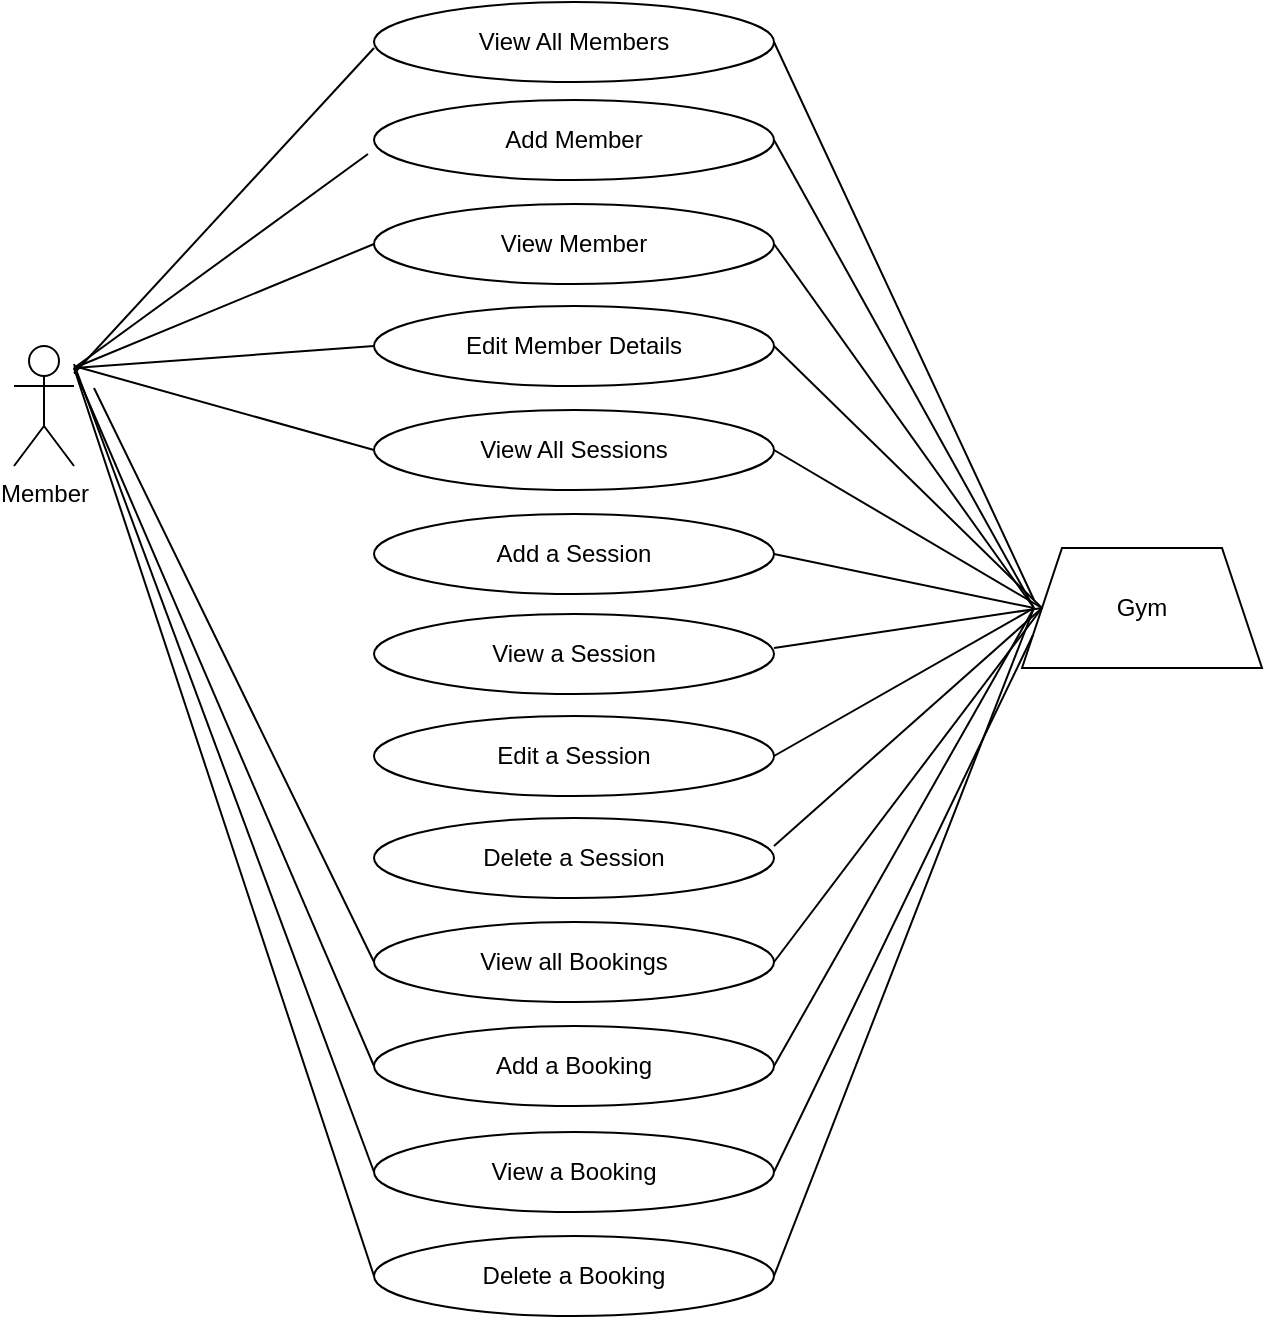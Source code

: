 <mxfile version="14.5.6" type="github">
  <diagram id="4ZYtwNBvJNw4dHj6FMdi" name="Page-1">
    <mxGraphModel dx="1019" dy="678" grid="0" gridSize="10" guides="1" tooltips="1" connect="1" arrows="1" fold="1" page="1" pageScale="1" pageWidth="827" pageHeight="1169" math="0" shadow="0">
      <root>
        <mxCell id="0" />
        <mxCell id="1" parent="0" />
        <mxCell id="EgusrF27Uay_0VXwVTjy-2" value="Member" style="shape=umlActor;verticalLabelPosition=bottom;verticalAlign=top;html=1;outlineConnect=0;" parent="1" vertex="1">
          <mxGeometry x="100" y="179" width="30" height="60" as="geometry" />
        </mxCell>
        <mxCell id="EgusrF27Uay_0VXwVTjy-8" value="View Member" style="ellipse;whiteSpace=wrap;html=1;" parent="1" vertex="1">
          <mxGeometry x="280" y="108" width="200" height="40" as="geometry" />
        </mxCell>
        <mxCell id="EgusrF27Uay_0VXwVTjy-9" value="Edit Member Details" style="ellipse;whiteSpace=wrap;html=1;" parent="1" vertex="1">
          <mxGeometry x="280" y="159" width="200" height="40" as="geometry" />
        </mxCell>
        <mxCell id="EgusrF27Uay_0VXwVTjy-10" value="View All Sessions" style="ellipse;whiteSpace=wrap;html=1;" parent="1" vertex="1">
          <mxGeometry x="280" y="211" width="200" height="40" as="geometry" />
        </mxCell>
        <mxCell id="EgusrF27Uay_0VXwVTjy-11" value="Add a Session" style="ellipse;whiteSpace=wrap;html=1;" parent="1" vertex="1">
          <mxGeometry x="280" y="263" width="200" height="40" as="geometry" />
        </mxCell>
        <mxCell id="EgusrF27Uay_0VXwVTjy-12" value="View a Session" style="ellipse;whiteSpace=wrap;html=1;" parent="1" vertex="1">
          <mxGeometry x="280" y="313" width="200" height="40" as="geometry" />
        </mxCell>
        <mxCell id="EgusrF27Uay_0VXwVTjy-13" value="Edit a Session" style="ellipse;whiteSpace=wrap;html=1;" parent="1" vertex="1">
          <mxGeometry x="280" y="364" width="200" height="40" as="geometry" />
        </mxCell>
        <mxCell id="EgusrF27Uay_0VXwVTjy-14" value="Delete a Session" style="ellipse;whiteSpace=wrap;html=1;" parent="1" vertex="1">
          <mxGeometry x="280" y="415" width="200" height="40" as="geometry" />
        </mxCell>
        <mxCell id="EgusrF27Uay_0VXwVTjy-15" value="Gym" style="shape=trapezoid;perimeter=trapezoidPerimeter;whiteSpace=wrap;html=1;fixedSize=1;" parent="1" vertex="1">
          <mxGeometry x="604" y="280" width="120" height="60" as="geometry" />
        </mxCell>
        <mxCell id="EgusrF27Uay_0VXwVTjy-16" value="View all Bookings" style="ellipse;whiteSpace=wrap;html=1;" parent="1" vertex="1">
          <mxGeometry x="280" y="467" width="200" height="40" as="geometry" />
        </mxCell>
        <mxCell id="EgusrF27Uay_0VXwVTjy-17" value="Delete a Booking" style="ellipse;whiteSpace=wrap;html=1;" parent="1" vertex="1">
          <mxGeometry x="280" y="624" width="200" height="40" as="geometry" />
        </mxCell>
        <mxCell id="EgusrF27Uay_0VXwVTjy-18" value="View a Booking" style="ellipse;whiteSpace=wrap;html=1;" parent="1" vertex="1">
          <mxGeometry x="280" y="572" width="200" height="40" as="geometry" />
        </mxCell>
        <mxCell id="EgusrF27Uay_0VXwVTjy-19" value="Add a Booking" style="ellipse;whiteSpace=wrap;html=1;" parent="1" vertex="1">
          <mxGeometry x="280" y="519" width="200" height="40" as="geometry" />
        </mxCell>
        <mxCell id="EgusrF27Uay_0VXwVTjy-23" value="View All Members" style="ellipse;whiteSpace=wrap;html=1;" parent="1" vertex="1">
          <mxGeometry x="280" y="7" width="200" height="40" as="geometry" />
        </mxCell>
        <mxCell id="EgusrF27Uay_0VXwVTjy-24" value="Add Member" style="ellipse;whiteSpace=wrap;html=1;" parent="1" vertex="1">
          <mxGeometry x="280" y="56" width="200" height="40" as="geometry" />
        </mxCell>
        <mxCell id="EgusrF27Uay_0VXwVTjy-27" value="" style="endArrow=none;html=1;" parent="1" source="EgusrF27Uay_0VXwVTjy-2" edge="1">
          <mxGeometry width="50" height="50" relative="1" as="geometry">
            <mxPoint x="230" y="80" as="sourcePoint" />
            <mxPoint x="280" y="30" as="targetPoint" />
          </mxGeometry>
        </mxCell>
        <mxCell id="EgusrF27Uay_0VXwVTjy-28" value="" style="endArrow=none;html=1;entryX=-0.015;entryY=0.675;entryDx=0;entryDy=0;entryPerimeter=0;" parent="1" target="EgusrF27Uay_0VXwVTjy-24" edge="1">
          <mxGeometry width="50" height="50" relative="1" as="geometry">
            <mxPoint x="130" y="190" as="sourcePoint" />
            <mxPoint x="290" y="40" as="targetPoint" />
          </mxGeometry>
        </mxCell>
        <mxCell id="EgusrF27Uay_0VXwVTjy-29" value="" style="endArrow=none;html=1;entryX=0;entryY=0.5;entryDx=0;entryDy=0;" parent="1" target="EgusrF27Uay_0VXwVTjy-8" edge="1">
          <mxGeometry width="50" height="50" relative="1" as="geometry">
            <mxPoint x="130" y="190" as="sourcePoint" />
            <mxPoint x="287" y="93" as="targetPoint" />
          </mxGeometry>
        </mxCell>
        <mxCell id="EgusrF27Uay_0VXwVTjy-30" value="" style="endArrow=none;html=1;entryX=0;entryY=0.5;entryDx=0;entryDy=0;" parent="1" target="EgusrF27Uay_0VXwVTjy-9" edge="1">
          <mxGeometry width="50" height="50" relative="1" as="geometry">
            <mxPoint x="130" y="190" as="sourcePoint" />
            <mxPoint x="290" y="138" as="targetPoint" />
          </mxGeometry>
        </mxCell>
        <mxCell id="EgusrF27Uay_0VXwVTjy-31" value="" style="endArrow=none;html=1;entryX=0;entryY=0.5;entryDx=0;entryDy=0;" parent="1" target="EgusrF27Uay_0VXwVTjy-10" edge="1">
          <mxGeometry width="50" height="50" relative="1" as="geometry">
            <mxPoint x="130" y="189" as="sourcePoint" />
            <mxPoint x="290" y="189" as="targetPoint" />
          </mxGeometry>
        </mxCell>
        <mxCell id="EgusrF27Uay_0VXwVTjy-32" value="" style="endArrow=none;html=1;entryX=1;entryY=0.5;entryDx=0;entryDy=0;" parent="1" target="EgusrF27Uay_0VXwVTjy-23" edge="1">
          <mxGeometry width="50" height="50" relative="1" as="geometry">
            <mxPoint x="610" y="306" as="sourcePoint" />
            <mxPoint x="757" y="199" as="targetPoint" />
          </mxGeometry>
        </mxCell>
        <mxCell id="EgusrF27Uay_0VXwVTjy-33" value="" style="endArrow=none;html=1;entryX=1;entryY=0.5;entryDx=0;entryDy=0;exitX=0;exitY=0.5;exitDx=0;exitDy=0;" parent="1" source="EgusrF27Uay_0VXwVTjy-15" target="EgusrF27Uay_0VXwVTjy-10" edge="1">
          <mxGeometry width="50" height="50" relative="1" as="geometry">
            <mxPoint x="620" y="316" as="sourcePoint" />
            <mxPoint x="490" y="37" as="targetPoint" />
          </mxGeometry>
        </mxCell>
        <mxCell id="EgusrF27Uay_0VXwVTjy-34" value="" style="endArrow=none;html=1;entryX=1;entryY=0.5;entryDx=0;entryDy=0;" parent="1" target="EgusrF27Uay_0VXwVTjy-11" edge="1">
          <mxGeometry width="50" height="50" relative="1" as="geometry">
            <mxPoint x="610" y="310" as="sourcePoint" />
            <mxPoint x="500" y="47" as="targetPoint" />
          </mxGeometry>
        </mxCell>
        <mxCell id="EgusrF27Uay_0VXwVTjy-35" value="" style="endArrow=none;html=1;entryX=1;entryY=0.5;entryDx=0;entryDy=0;exitX=0;exitY=0.5;exitDx=0;exitDy=0;" parent="1" source="EgusrF27Uay_0VXwVTjy-15" target="EgusrF27Uay_0VXwVTjy-9" edge="1">
          <mxGeometry width="50" height="50" relative="1" as="geometry">
            <mxPoint x="640" y="336" as="sourcePoint" />
            <mxPoint x="510" y="57" as="targetPoint" />
          </mxGeometry>
        </mxCell>
        <mxCell id="EgusrF27Uay_0VXwVTjy-36" value="" style="endArrow=none;html=1;entryX=1;entryY=0.5;entryDx=0;entryDy=0;" parent="1" target="EgusrF27Uay_0VXwVTjy-8" edge="1">
          <mxGeometry width="50" height="50" relative="1" as="geometry">
            <mxPoint x="610" y="310" as="sourcePoint" />
            <mxPoint x="520" y="67" as="targetPoint" />
          </mxGeometry>
        </mxCell>
        <mxCell id="EgusrF27Uay_0VXwVTjy-37" value="" style="endArrow=none;html=1;entryX=1;entryY=0.5;entryDx=0;entryDy=0;" parent="1" target="EgusrF27Uay_0VXwVTjy-24" edge="1">
          <mxGeometry width="50" height="50" relative="1" as="geometry">
            <mxPoint x="610" y="310" as="sourcePoint" />
            <mxPoint x="530" y="77" as="targetPoint" />
          </mxGeometry>
        </mxCell>
        <mxCell id="EgusrF27Uay_0VXwVTjy-38" value="" style="endArrow=none;html=1;entryX=1;entryY=0.5;entryDx=0;entryDy=0;exitX=0;exitY=0.5;exitDx=0;exitDy=0;" parent="1" source="EgusrF27Uay_0VXwVTjy-15" edge="1">
          <mxGeometry width="50" height="50" relative="1" as="geometry">
            <mxPoint x="610" y="357" as="sourcePoint" />
            <mxPoint x="480" y="330" as="targetPoint" />
          </mxGeometry>
        </mxCell>
        <mxCell id="EgusrF27Uay_0VXwVTjy-39" value="" style="endArrow=none;html=1;entryX=1;entryY=0.5;entryDx=0;entryDy=0;" parent="1" target="EgusrF27Uay_0VXwVTjy-13" edge="1">
          <mxGeometry width="50" height="50" relative="1" as="geometry">
            <mxPoint x="610" y="310" as="sourcePoint" />
            <mxPoint x="490" y="340" as="targetPoint" />
          </mxGeometry>
        </mxCell>
        <mxCell id="EgusrF27Uay_0VXwVTjy-40" value="" style="endArrow=none;html=1;entryX=1;entryY=0.35;entryDx=0;entryDy=0;exitX=0;exitY=0.5;exitDx=0;exitDy=0;entryPerimeter=0;" parent="1" source="EgusrF27Uay_0VXwVTjy-15" target="EgusrF27Uay_0VXwVTjy-14" edge="1">
          <mxGeometry width="50" height="50" relative="1" as="geometry">
            <mxPoint x="630" y="330" as="sourcePoint" />
            <mxPoint x="500" y="350" as="targetPoint" />
          </mxGeometry>
        </mxCell>
        <mxCell id="EgusrF27Uay_0VXwVTjy-41" value="" style="endArrow=none;html=1;entryX=1;entryY=0.5;entryDx=0;entryDy=0;exitX=0;exitY=0.5;exitDx=0;exitDy=0;" parent="1" source="EgusrF27Uay_0VXwVTjy-15" target="EgusrF27Uay_0VXwVTjy-16" edge="1">
          <mxGeometry width="50" height="50" relative="1" as="geometry">
            <mxPoint x="640" y="340" as="sourcePoint" />
            <mxPoint x="510" y="360" as="targetPoint" />
          </mxGeometry>
        </mxCell>
        <mxCell id="EgusrF27Uay_0VXwVTjy-42" value="" style="endArrow=none;html=1;entryX=1;entryY=0.5;entryDx=0;entryDy=0;" parent="1" target="EgusrF27Uay_0VXwVTjy-19" edge="1">
          <mxGeometry width="50" height="50" relative="1" as="geometry">
            <mxPoint x="610" y="310" as="sourcePoint" />
            <mxPoint x="520" y="370" as="targetPoint" />
          </mxGeometry>
        </mxCell>
        <mxCell id="EgusrF27Uay_0VXwVTjy-43" value="" style="endArrow=none;html=1;entryX=1;entryY=0.5;entryDx=0;entryDy=0;exitX=0;exitY=0.75;exitDx=0;exitDy=0;" parent="1" source="EgusrF27Uay_0VXwVTjy-15" target="EgusrF27Uay_0VXwVTjy-18" edge="1">
          <mxGeometry width="50" height="50" relative="1" as="geometry">
            <mxPoint x="660" y="360" as="sourcePoint" />
            <mxPoint x="530" y="380" as="targetPoint" />
          </mxGeometry>
        </mxCell>
        <mxCell id="EgusrF27Uay_0VXwVTjy-44" value="" style="endArrow=none;html=1;entryX=1;entryY=0.5;entryDx=0;entryDy=0;" parent="1" target="EgusrF27Uay_0VXwVTjy-17" edge="1">
          <mxGeometry width="50" height="50" relative="1" as="geometry">
            <mxPoint x="610" y="310" as="sourcePoint" />
            <mxPoint x="540" y="390" as="targetPoint" />
          </mxGeometry>
        </mxCell>
        <mxCell id="EgusrF27Uay_0VXwVTjy-47" value="" style="endArrow=none;html=1;entryX=0;entryY=0.5;entryDx=0;entryDy=0;" parent="1" target="EgusrF27Uay_0VXwVTjy-18" edge="1">
          <mxGeometry width="50" height="50" relative="1" as="geometry">
            <mxPoint x="130" y="188" as="sourcePoint" />
            <mxPoint x="280" y="230" as="targetPoint" />
          </mxGeometry>
        </mxCell>
        <mxCell id="EgusrF27Uay_0VXwVTjy-48" value="" style="endArrow=none;html=1;entryX=0;entryY=0.5;entryDx=0;entryDy=0;" parent="1" target="EgusrF27Uay_0VXwVTjy-17" edge="1">
          <mxGeometry width="50" height="50" relative="1" as="geometry">
            <mxPoint x="130" y="190" as="sourcePoint" />
            <mxPoint x="310" y="261" as="targetPoint" />
          </mxGeometry>
        </mxCell>
        <mxCell id="EgusrF27Uay_0VXwVTjy-49" value="" style="endArrow=none;html=1;entryX=0;entryY=0.5;entryDx=0;entryDy=0;" parent="1" target="EgusrF27Uay_0VXwVTjy-19" edge="1">
          <mxGeometry width="50" height="50" relative="1" as="geometry">
            <mxPoint x="130" y="190" as="sourcePoint" />
            <mxPoint x="290" y="602" as="targetPoint" />
          </mxGeometry>
        </mxCell>
        <mxCell id="EgusrF27Uay_0VXwVTjy-50" value="" style="endArrow=none;html=1;entryX=0;entryY=0.5;entryDx=0;entryDy=0;" parent="1" target="EgusrF27Uay_0VXwVTjy-16" edge="1">
          <mxGeometry width="50" height="50" relative="1" as="geometry">
            <mxPoint x="140" y="200" as="sourcePoint" />
            <mxPoint x="290" y="549" as="targetPoint" />
          </mxGeometry>
        </mxCell>
      </root>
    </mxGraphModel>
  </diagram>
</mxfile>

